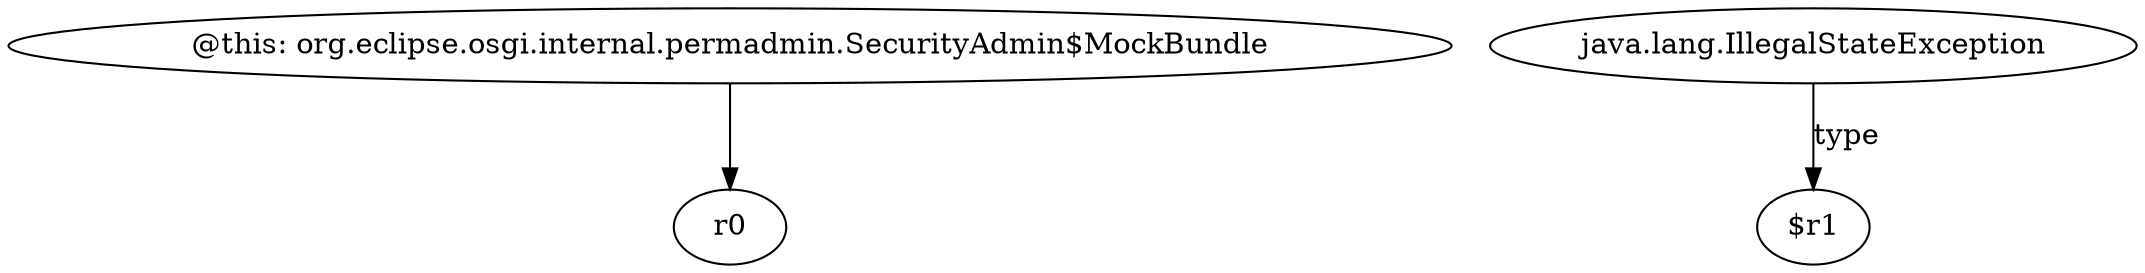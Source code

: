 digraph g {
0[label="@this: org.eclipse.osgi.internal.permadmin.SecurityAdmin$MockBundle"]
1[label="r0"]
0->1[label=""]
2[label="java.lang.IllegalStateException"]
3[label="$r1"]
2->3[label="type"]
}